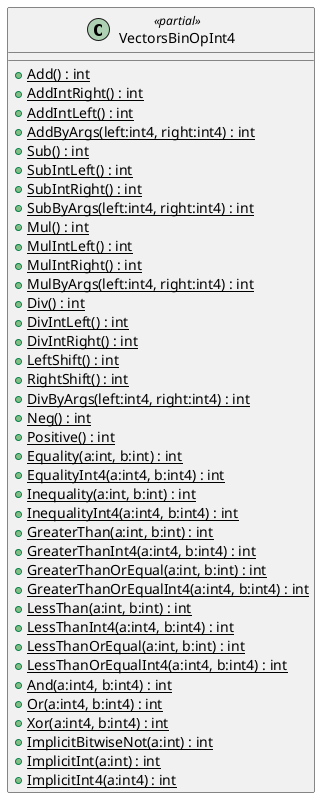 @startuml
class VectorsBinOpInt4 <<partial>> {
    + {static} Add() : int
    + {static} AddIntRight() : int
    + {static} AddIntLeft() : int
    + {static} AddByArgs(left:int4, right:int4) : int
    + {static} Sub() : int
    + {static} SubIntLeft() : int
    + {static} SubIntRight() : int
    + {static} SubByArgs(left:int4, right:int4) : int
    + {static} Mul() : int
    + {static} MulIntLeft() : int
    + {static} MulIntRight() : int
    + {static} MulByArgs(left:int4, right:int4) : int
    + {static} Div() : int
    + {static} DivIntLeft() : int
    + {static} DivIntRight() : int
    + {static} LeftShift() : int
    + {static} RightShift() : int
    + {static} DivByArgs(left:int4, right:int4) : int
    + {static} Neg() : int
    + {static} Positive() : int
    + {static} Equality(a:int, b:int) : int
    + {static} EqualityInt4(a:int4, b:int4) : int
    + {static} Inequality(a:int, b:int) : int
    + {static} InequalityInt4(a:int4, b:int4) : int
    + {static} GreaterThan(a:int, b:int) : int
    + {static} GreaterThanInt4(a:int4, b:int4) : int
    + {static} GreaterThanOrEqual(a:int, b:int) : int
    + {static} GreaterThanOrEqualInt4(a:int4, b:int4) : int
    + {static} LessThan(a:int, b:int) : int
    + {static} LessThanInt4(a:int4, b:int4) : int
    + {static} LessThanOrEqual(a:int, b:int) : int
    + {static} LessThanOrEqualInt4(a:int4, b:int4) : int
    + {static} And(a:int4, b:int4) : int
    + {static} Or(a:int4, b:int4) : int
    + {static} Xor(a:int4, b:int4) : int
    + {static} ImplicitBitwiseNot(a:int) : int
    + {static} ImplicitInt(a:int) : int
    + {static} ImplicitInt4(a:int4) : int
}
@enduml
